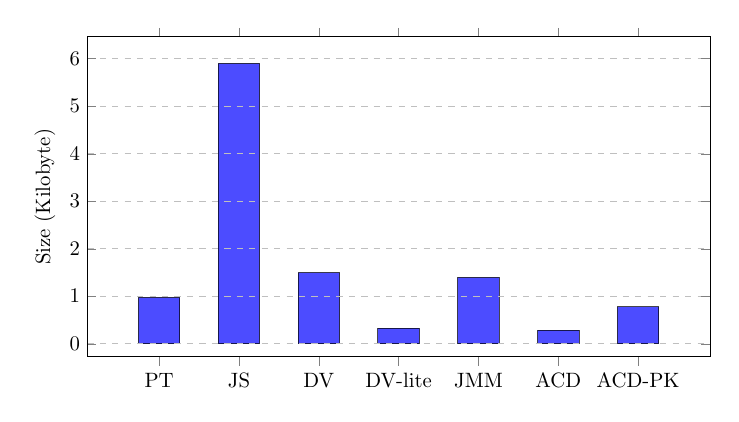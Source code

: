 \begin{tikzpicture}[scale=.75]
  \begin{axis} [
    ybar, axis on top,
    bar width= 20pt,
    legend pos=north west,
    ylabel={Size (Kilobyte)},
    symbolic x coords={PT,JS,DV, DV-lite, JMM, ACD, ACD-PK},
    xtick=data,
    ytick={0,1,2,3,4,5,6},
    nodes near coords={},
    grid style=dashed,
    ymajorgrids=true,
    yminorticks=false,
    xminorticks=false,
    legend style={at={(0.5,1)},
    anchor=north,legend columns=-1},
    %xticklabel style = {rotate=75},
    height=7cm,
    width=\textwidth,
    enlarge x limits=0.15,
  ]

   y=-0.5cm,      \addplot [
      fill=blue,
      opacity=0.7,
      area legend,
    ] coordinates {
        (PT,0.98)
        (JS,5.9)
        (DV,1.5)
	(DV-lite,0.33)
        (JMM,1.4)
        (ACD,0.29)
        (ACD-PK,0.78)
    };

%    \addplot [
%      fill=purple,
%      opacity=0.7,
%      area legend,
%    ] coordinates {
%        (Alternating,3260.4) +- (0,47.432)
%        (Unidirectional,6148.4) +- (0,112.415)
%        (Def. Unidirectional,10852.9) +- (0,43.196)
%    };
%    
%    \addplot [
%      fill=red,
%      opacity=0.7,
%      area legend,
%    ] coordinates {
%        (Alternating,33459.411) +- (0,592.259)
%        (Unidirectional,64690.703) +- (0,1429.674)
%        (Def. Unidirectional,131962.166) +- (0,911.453)
%    };
%
%   \addplot [
%      fill=red,
%      opacity=0.7,
%      area legend,
%    ] coordinates {
%        (Alternating,33459.411) +- (0,592.259)
%        (Unidirectional,64690.703) +- (0,1429.674)
%        (Def. Unidirectional,131962.166) +- (0,911.453)
%    };
%
%       \addplot [
%      fill=orange,
%      opacity=0.7,
%      area legend,
%    ] coordinates {
%        (Alternating,33459.411) +- (0,592.259)
%        (Unidirectional,64690.703) +- (0,1429.674)
%        (Def. Unidirectional,131962.166) +- (0,911.453)
%    };
%
%       \addplot [
%      fill=yellow,
%      opacity=0.7,
%      area legend,
%    ] coordinates {
%        (Alternating,33459.411) +- (0,592.259)
%        (Unidirectional,64690.703) +- (0,1429.674)
%        (Def. Unidirectional,131962.166) +- (0,911.453)
%    };
%
%     \addplot [
%      fill=green,
%      opacity=0.7,
%      area legend,
%    ] coordinates {
%        (Alternating,33459.411) +- (0,592.259)
%        (Unidirectional,64690.703) +- (0,1429.674)
%        (Def. Unidirectional,131962.166) +- (0,911.453)
%    };

%    \legend{PR, JS, DV, DV-lite, JMM, ACD, ACD-PK}
  \end{axis}
\end{tikzpicture}